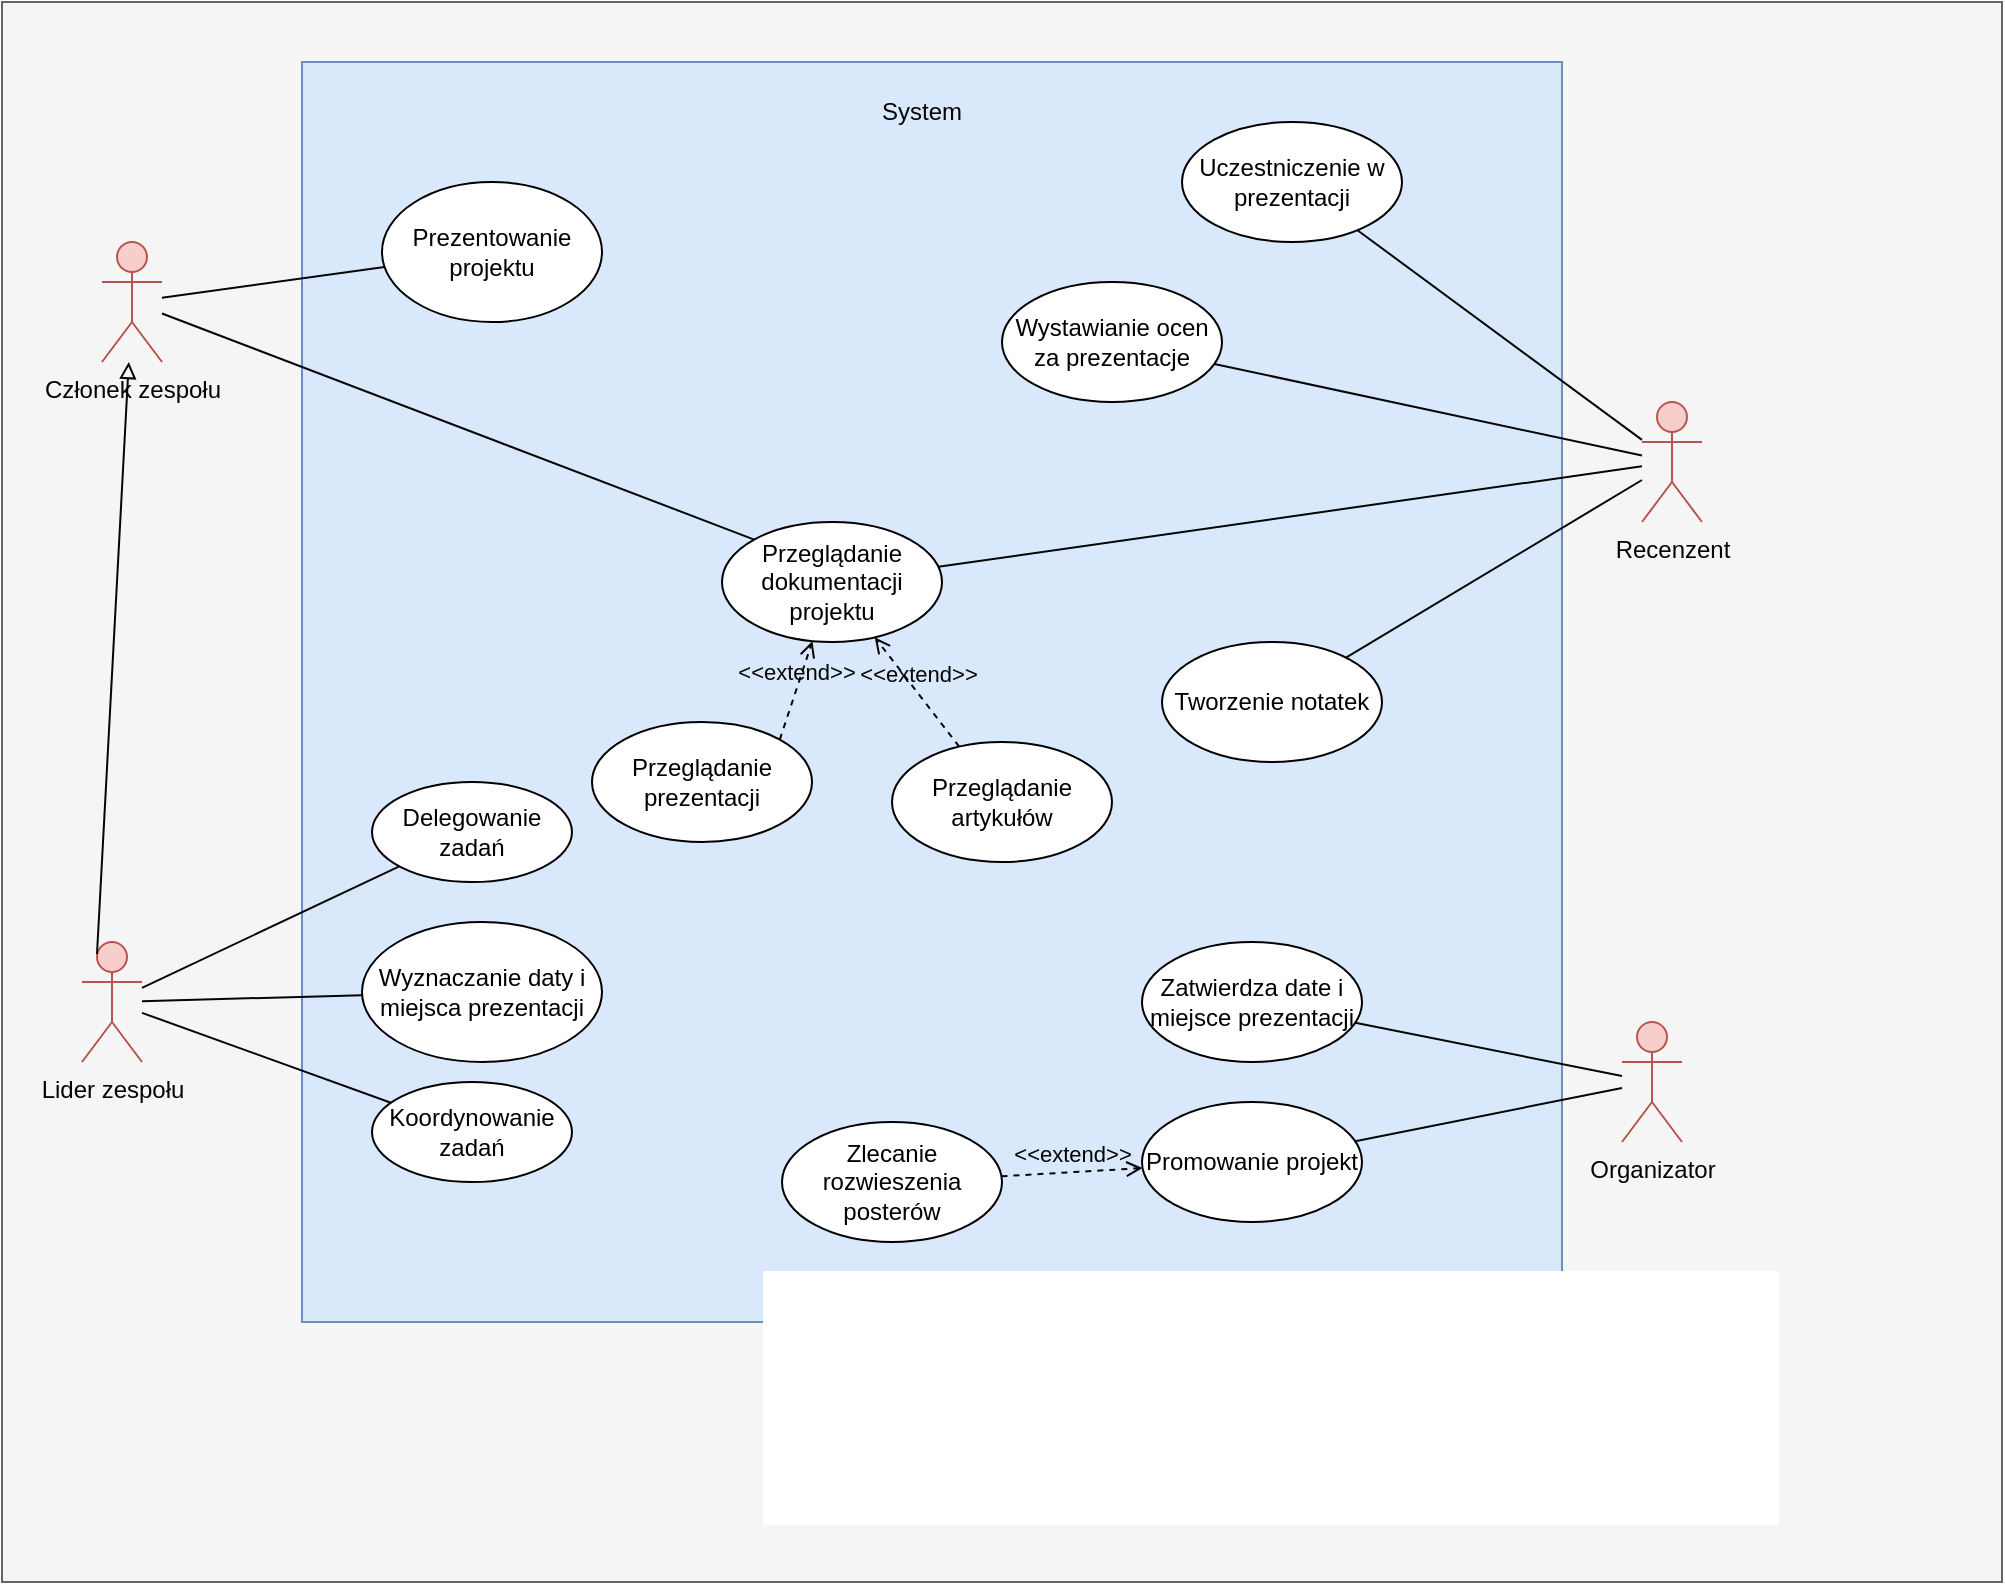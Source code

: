 <mxfile>
    <diagram id="SAotNYOugcCDjUQFNJJ4" name="Page-1">
        <mxGraphModel dx="700" dy="1590" grid="1" gridSize="10" guides="1" tooltips="1" connect="1" arrows="1" fold="1" page="1" pageScale="1" pageWidth="850" pageHeight="1100" math="0" shadow="0">
            <root>
                <mxCell id="0"/>
                <mxCell id="1" parent="0"/>
                <mxCell id="10" value="" style="whiteSpace=wrap;html=1;fillColor=#f5f5f5;fontColor=#333333;strokeColor=#666666;" vertex="1" parent="1">
                    <mxGeometry x="20" y="-40" width="1000" height="790" as="geometry"/>
                </mxCell>
                <mxCell id="73" value="" style="whiteSpace=wrap;html=1;aspect=fixed;fillColor=#dae8fc;strokeColor=#6c8ebf;" vertex="1" parent="1">
                    <mxGeometry x="170" y="-10" width="630" height="630" as="geometry"/>
                </mxCell>
                <mxCell id="52" style="edgeStyle=none;html=1;strokeColor=#050505;fontColor=#050505;endArrow=none;endFill=0;" edge="1" parent="1" source="2" target="12">
                    <mxGeometry relative="1" as="geometry"/>
                </mxCell>
                <mxCell id="53" style="edgeStyle=none;html=1;strokeColor=#050505;fontColor=#050505;endArrow=none;endFill=0;entryX=0;entryY=0;entryDx=0;entryDy=0;" edge="1" parent="1" source="2" target="38">
                    <mxGeometry relative="1" as="geometry">
                        <mxPoint x="206.661" y="145.689" as="targetPoint"/>
                    </mxGeometry>
                </mxCell>
                <mxCell id="2" value="&lt;font color=&quot;#050505&quot;&gt;Członek zespołu&lt;/font&gt;" style="shape=umlActor;verticalLabelPosition=bottom;verticalAlign=top;html=1;outlineConnect=0;fillColor=#f8cecc;strokeColor=#b85450;" vertex="1" parent="1">
                    <mxGeometry x="70" y="80" width="30" height="60" as="geometry"/>
                </mxCell>
                <mxCell id="12" value="Prezentowanie projektu" style="ellipse;whiteSpace=wrap;html=1;" vertex="1" parent="1">
                    <mxGeometry x="210" y="50" width="110" height="70" as="geometry"/>
                </mxCell>
                <mxCell id="17" value="Delegowanie zadań" style="ellipse;whiteSpace=wrap;html=1;" vertex="1" parent="1">
                    <mxGeometry x="205" y="350" width="100" height="50" as="geometry"/>
                </mxCell>
                <mxCell id="18" value="Wyznaczanie daty i miejsca prezentacji" style="ellipse;whiteSpace=wrap;html=1;" vertex="1" parent="1">
                    <mxGeometry x="200" y="420" width="120" height="70" as="geometry"/>
                </mxCell>
                <mxCell id="19" value="Koordynowanie zadań" style="ellipse;whiteSpace=wrap;html=1;" vertex="1" parent="1">
                    <mxGeometry x="205" y="500" width="100" height="50" as="geometry"/>
                </mxCell>
                <mxCell id="20" value="Uczestniczenie w prezentacji" style="ellipse;whiteSpace=wrap;html=1;" vertex="1" parent="1">
                    <mxGeometry x="610" y="20" width="110" height="60" as="geometry"/>
                </mxCell>
                <mxCell id="21" value="Wystawianie ocen za prezentacje" style="ellipse;whiteSpace=wrap;html=1;" vertex="1" parent="1">
                    <mxGeometry x="520" y="100" width="110" height="60" as="geometry"/>
                </mxCell>
                <mxCell id="22" value="Tworzenie notatek" style="ellipse;whiteSpace=wrap;html=1;" vertex="1" parent="1">
                    <mxGeometry x="600" y="280" width="110" height="60" as="geometry"/>
                </mxCell>
                <mxCell id="55" style="edgeStyle=none;html=1;strokeColor=#050505;fontColor=#050505;endArrow=none;endFill=0;" edge="1" parent="1" source="30" target="17">
                    <mxGeometry relative="1" as="geometry"/>
                </mxCell>
                <mxCell id="56" style="edgeStyle=none;html=1;strokeColor=#050505;fontColor=#050505;endArrow=none;endFill=0;" edge="1" parent="1" source="30" target="18">
                    <mxGeometry relative="1" as="geometry"/>
                </mxCell>
                <mxCell id="57" style="edgeStyle=none;html=1;strokeColor=#050505;fontColor=#050505;endArrow=none;endFill=0;" edge="1" parent="1" source="30" target="19">
                    <mxGeometry relative="1" as="geometry"/>
                </mxCell>
                <mxCell id="30" value="&lt;font color=&quot;#050505&quot;&gt;Lider zespołu&lt;br&gt;&lt;br&gt;&lt;/font&gt;" style="shape=umlActor;verticalLabelPosition=bottom;verticalAlign=top;html=1;outlineConnect=0;fillColor=#f8cecc;strokeColor=#b85450;" vertex="1" parent="1">
                    <mxGeometry x="60" y="430" width="30" height="60" as="geometry"/>
                </mxCell>
                <mxCell id="60" style="edgeStyle=none;html=1;strokeColor=#050505;fontColor=#050505;endArrow=none;endFill=0;" edge="1" parent="1" source="31" target="20">
                    <mxGeometry relative="1" as="geometry"/>
                </mxCell>
                <mxCell id="61" style="edgeStyle=none;html=1;strokeColor=#050505;fontColor=#050505;endArrow=none;endFill=0;" edge="1" parent="1" source="31" target="21">
                    <mxGeometry relative="1" as="geometry"/>
                </mxCell>
                <mxCell id="62" style="edgeStyle=none;html=1;strokeColor=#050505;fontColor=#050505;endArrow=none;endFill=0;" edge="1" parent="1" source="31" target="22">
                    <mxGeometry relative="1" as="geometry"/>
                </mxCell>
                <mxCell id="63" style="edgeStyle=none;html=1;strokeColor=#050505;fontColor=#050505;endArrow=none;endFill=0;" edge="1" parent="1" source="31" target="38">
                    <mxGeometry relative="1" as="geometry"/>
                </mxCell>
                <mxCell id="31" value="&lt;font color=&quot;#050505&quot;&gt;Recenzent&lt;/font&gt;" style="shape=umlActor;verticalLabelPosition=bottom;verticalAlign=top;html=1;outlineConnect=0;fillColor=#f8cecc;strokeColor=#b85450;" vertex="1" parent="1">
                    <mxGeometry x="840" y="160" width="30" height="60" as="geometry"/>
                </mxCell>
                <mxCell id="58" style="edgeStyle=none;html=1;strokeColor=#050505;fontColor=#050505;endArrow=none;endFill=0;" edge="1" parent="1" source="34" target="42">
                    <mxGeometry relative="1" as="geometry"/>
                </mxCell>
                <mxCell id="59" style="edgeStyle=none;html=1;strokeColor=#050505;fontColor=#050505;endArrow=none;endFill=0;" edge="1" parent="1" source="34" target="43">
                    <mxGeometry relative="1" as="geometry"/>
                </mxCell>
                <mxCell id="34" value="&lt;font color=&quot;#050505&quot;&gt;Organizator&lt;br&gt;&lt;/font&gt;" style="shape=umlActor;verticalLabelPosition=bottom;verticalAlign=top;html=1;outlineConnect=0;fillColor=#f8cecc;strokeColor=#b85450;" vertex="1" parent="1">
                    <mxGeometry x="830" y="470" width="30" height="60" as="geometry"/>
                </mxCell>
                <mxCell id="38" value="Przeglądanie dokumentacji projektu" style="ellipse;whiteSpace=wrap;html=1;" vertex="1" parent="1">
                    <mxGeometry x="380" y="220" width="110" height="60" as="geometry"/>
                </mxCell>
                <mxCell id="39" value="Przeglądanie prezentacji" style="ellipse;whiteSpace=wrap;html=1;" vertex="1" parent="1">
                    <mxGeometry x="315" y="320" width="110" height="60" as="geometry"/>
                </mxCell>
                <mxCell id="40" value="Przeglądanie artykułów" style="ellipse;whiteSpace=wrap;html=1;" vertex="1" parent="1">
                    <mxGeometry x="465" y="330" width="110" height="60" as="geometry"/>
                </mxCell>
                <mxCell id="42" value="Zatwierdza date i miejsce prezentacji" style="ellipse;whiteSpace=wrap;html=1;" vertex="1" parent="1">
                    <mxGeometry x="590" y="430" width="110" height="60" as="geometry"/>
                </mxCell>
                <mxCell id="43" value="Promowanie projekt" style="ellipse;whiteSpace=wrap;html=1;" vertex="1" parent="1">
                    <mxGeometry x="590" y="510" width="110" height="60" as="geometry"/>
                </mxCell>
                <mxCell id="67" value="&amp;lt;&amp;lt;extend&amp;gt;&amp;gt;" style="html=1;verticalAlign=bottom;labelBackgroundColor=none;endArrow=open;endFill=0;dashed=1;strokeColor=#050505;fontColor=#050505;" edge="1" parent="1" source="40" target="38">
                    <mxGeometry width="160" relative="1" as="geometry">
                        <mxPoint x="510" y="410" as="sourcePoint"/>
                        <mxPoint x="670" y="410" as="targetPoint"/>
                    </mxGeometry>
                </mxCell>
                <mxCell id="69" value="&amp;lt;&amp;lt;extend&amp;gt;&amp;gt;" style="html=1;verticalAlign=bottom;labelBackgroundColor=none;endArrow=open;endFill=0;dashed=1;strokeColor=#050505;fontColor=#050505;exitX=1;exitY=0;exitDx=0;exitDy=0;" edge="1" parent="1" source="39" target="38">
                    <mxGeometry width="160" relative="1" as="geometry">
                        <mxPoint x="500" y="240" as="sourcePoint"/>
                        <mxPoint x="670" y="230" as="targetPoint"/>
                    </mxGeometry>
                </mxCell>
                <mxCell id="71" value="Zlecanie rozwieszenia posterów" style="ellipse;whiteSpace=wrap;html=1;" vertex="1" parent="1">
                    <mxGeometry x="410" y="520" width="110" height="60" as="geometry"/>
                </mxCell>
                <mxCell id="72" value="&amp;lt;&amp;lt;extend&amp;gt;&amp;gt;" style="html=1;verticalAlign=bottom;labelBackgroundColor=none;endArrow=open;endFill=0;dashed=1;strokeColor=#050505;fontColor=#050505;" edge="1" parent="1" source="71" target="43">
                    <mxGeometry width="160" relative="1" as="geometry">
                        <mxPoint x="370" y="370" as="sourcePoint"/>
                        <mxPoint x="530" y="370" as="targetPoint"/>
                    </mxGeometry>
                </mxCell>
                <mxCell id="74" value="System" style="text;html=1;strokeColor=none;fillColor=none;align=center;verticalAlign=middle;whiteSpace=wrap;rounded=0;fontColor=#050505;" vertex="1" parent="1">
                    <mxGeometry x="450" width="60" height="30" as="geometry"/>
                </mxCell>
                <mxCell id="78" value="" style="endArrow=block;html=1;strokeColor=#050505;fontColor=#050505;exitX=0.25;exitY=0.1;exitDx=0;exitDy=0;exitPerimeter=0;endFill=0;" edge="1" parent="1" source="30" target="2">
                    <mxGeometry width="50" height="50" relative="1" as="geometry">
                        <mxPoint x="190" y="360" as="sourcePoint"/>
                        <mxPoint x="240" y="310" as="targetPoint"/>
                    </mxGeometry>
                </mxCell>
            </root>
        </mxGraphModel>
    </diagram>
</mxfile>